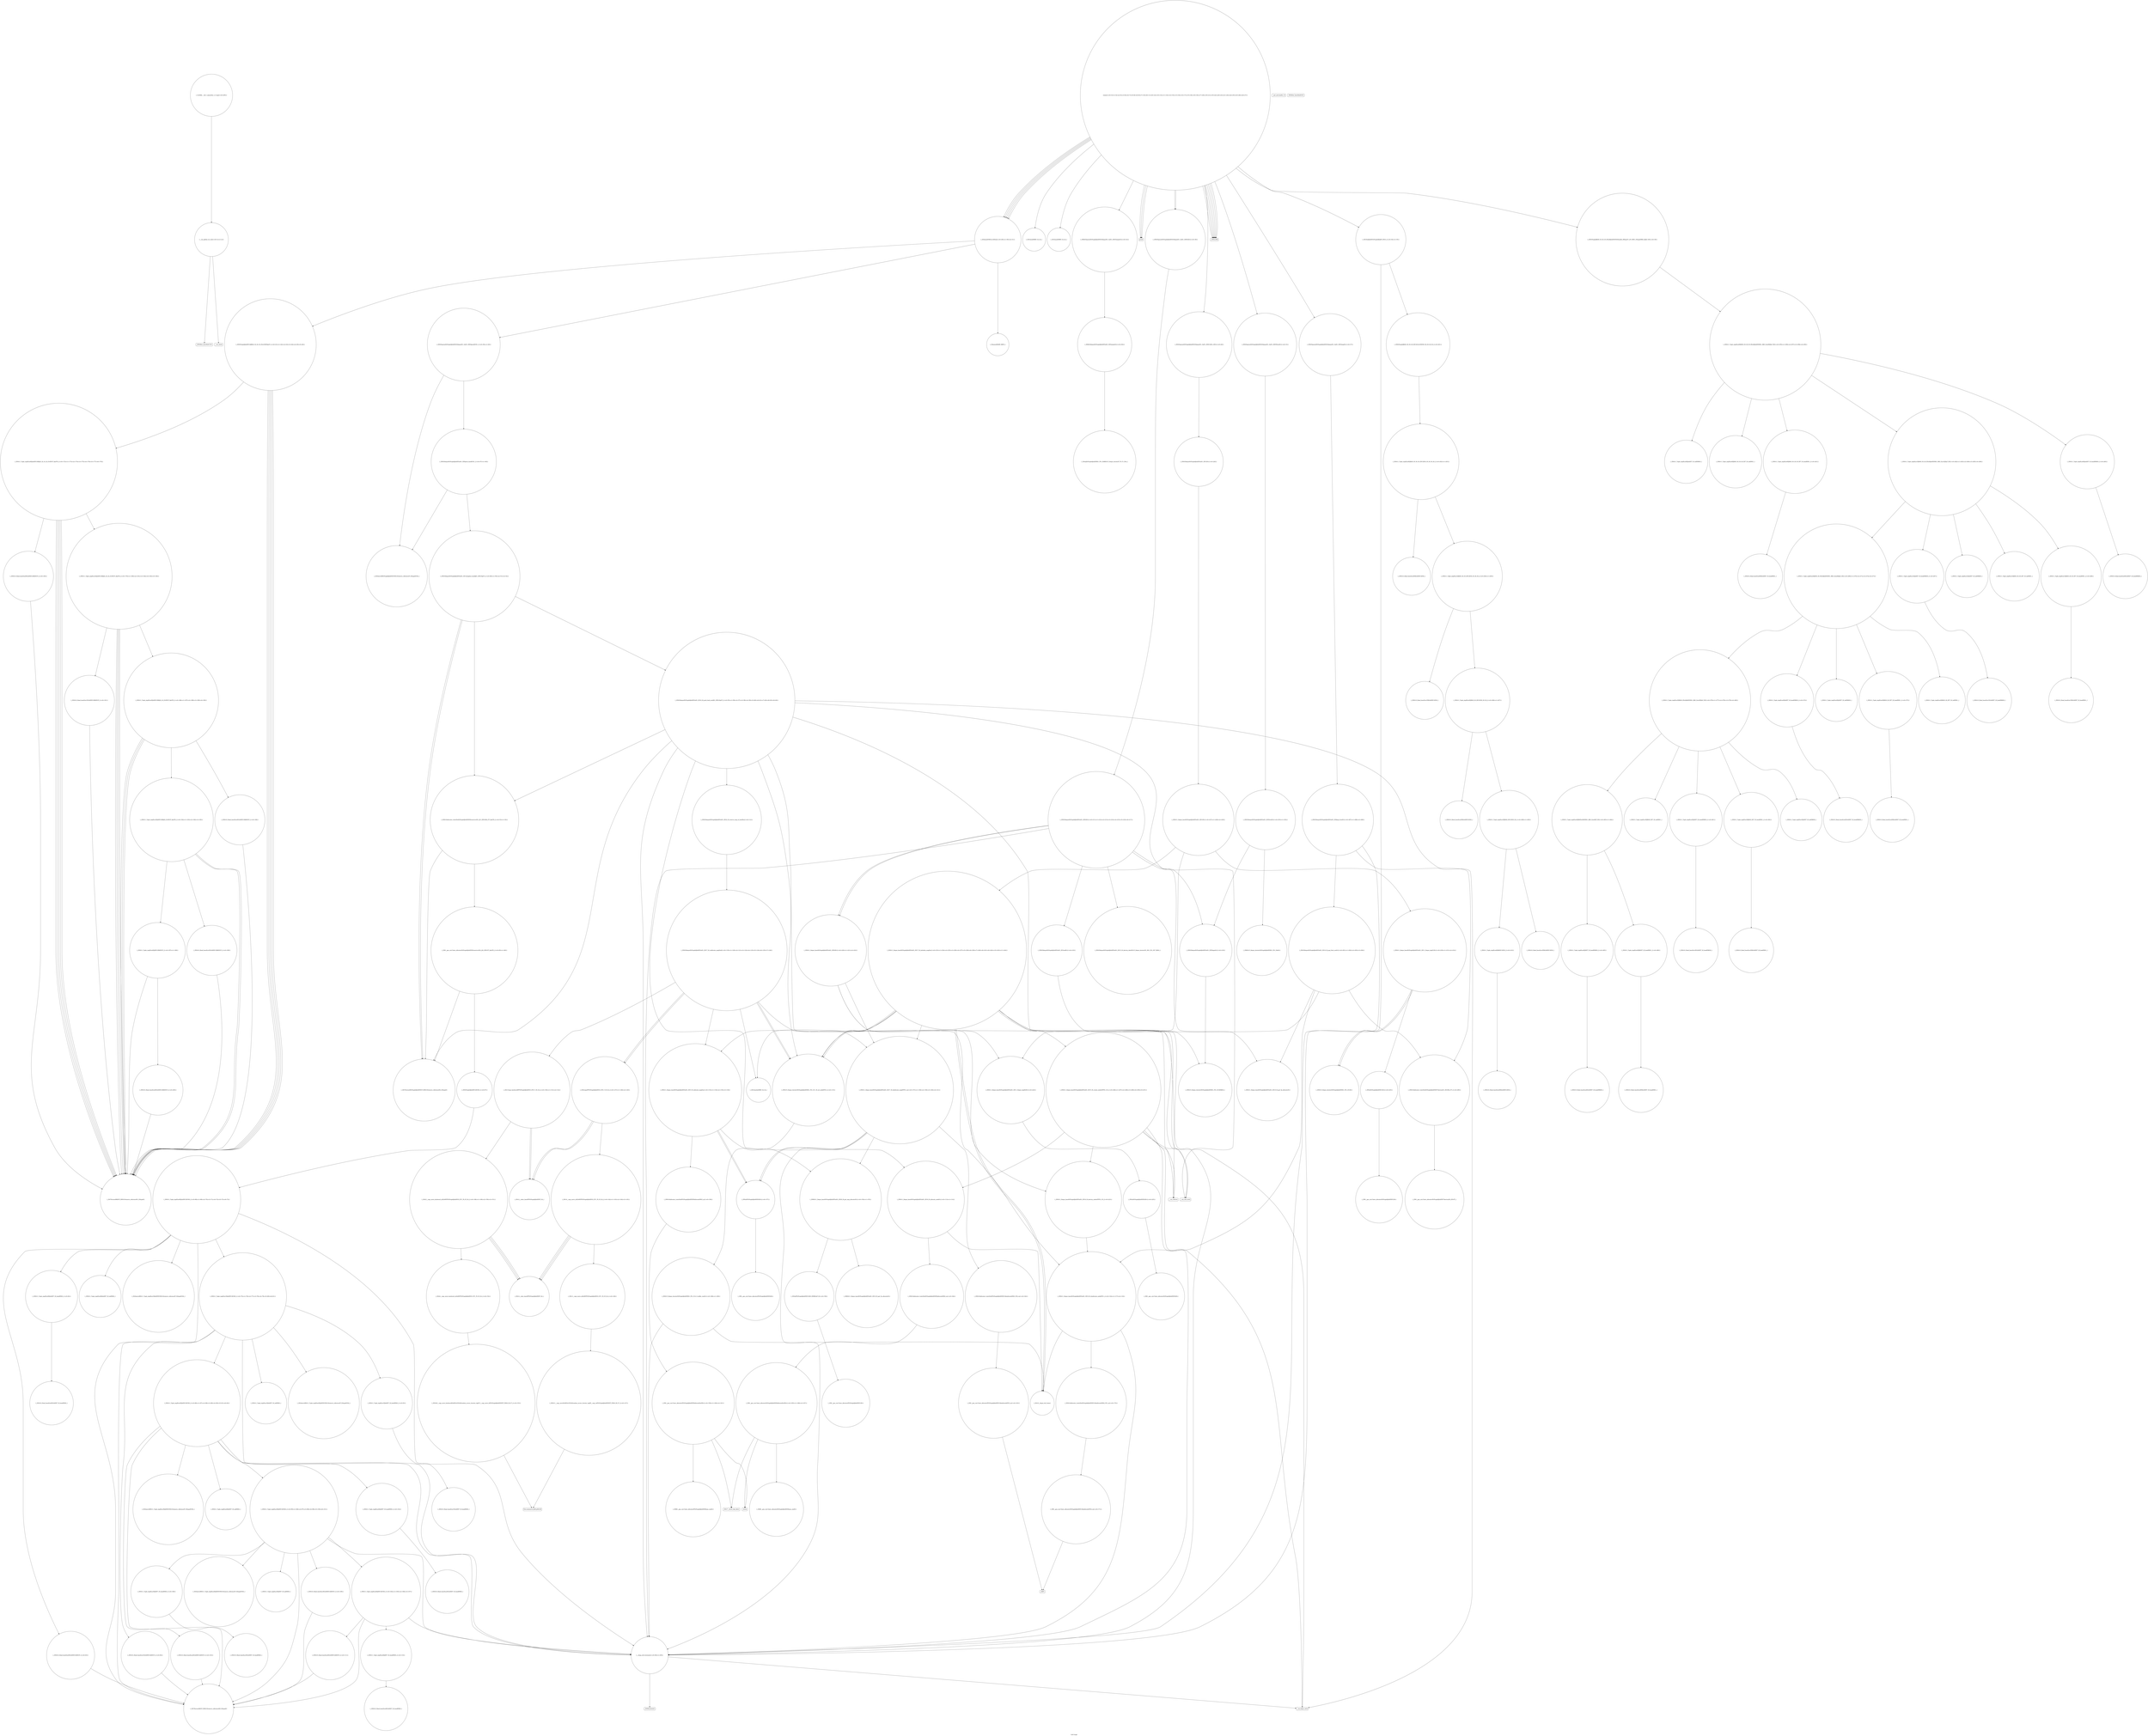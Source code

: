 digraph "Call Graph" {
	label="Call Graph";

	Node0x55a9928488d0 [shape=record,shape=circle,label="{__cxx_global_var_init|{<s0>1|<s1>2}}"];
	Node0x55a9928488d0:s0 -> Node0x55a992848950[color=black];
	Node0x55a9928488d0:s1 -> Node0x55a992bac660[color=black];
	Node0x55a992bb3ba0 [shape=record,shape=circle,label="{_ZNSt11_Tuple_implILm3EJRiS0_EE7_M_tailERS1_}"];
	Node0x55a992bb0200 [shape=record,shape=Mrecord,label="{_ZSt17__throw_bad_allocv}"];
	Node0x55a992bac860 [shape=record,shape=circle,label="{_ZZ4mainENK3$_0clEiiiii|{<s0>29|<s1>30|<s2>31}}"];
	Node0x55a992bac860:s0 -> Node0x55a992bacde0[color=black];
	Node0x55a992bac860:s1 -> Node0x55a992bacee0[color=black];
	Node0x55a992bac860:s2 -> Node0x55a992bace60[color=black];
	Node0x55a992bb3f20 [shape=record,shape=circle,label="{_ZNSt10_Head_baseILm4ERiLb0EE7_M_headERS1_}"];
	Node0x55a992badd60 [shape=record,shape=circle,label="{_ZSt16__deque_buf_sizem}"];
	Node0x55a992bacbe0 [shape=record,shape=circle,label="{_ZSt3minIiERKT_S2_S2_}"];
	Node0x55a992bae0e0 [shape=record,shape=circle,label="{_ZNSt11_Tuple_implILm0EJiiiiiEEC2IRiJS2_S2_S2_S2_EvEEOT_DpOT0_|{<s0>172|<s1>173|<s2>174|<s3>175|<s4>176|<s5>177|<s6>178}}"];
	Node0x55a992bae0e0:s0 -> Node0x55a992bae060[color=black];
	Node0x55a992bae0e0:s1 -> Node0x55a992bae060[color=black];
	Node0x55a992bae0e0:s2 -> Node0x55a992bae060[color=black];
	Node0x55a992bae0e0:s3 -> Node0x55a992bae060[color=black];
	Node0x55a992bae0e0:s4 -> Node0x55a992bae160[color=black];
	Node0x55a992bae0e0:s5 -> Node0x55a992bae060[color=black];
	Node0x55a992bae0e0:s6 -> Node0x55a992bae1e0[color=black];
	Node0x55a992bacf60 [shape=record,shape=circle,label="{_ZNSt5dequeISt5tupleIJiiiiiEESaIS1_EE9push_backEOS1_|{<s0>47|<s1>48}}"];
	Node0x55a992bacf60:s0 -> Node0x55a992bacfe0[color=black];
	Node0x55a992bacf60:s1 -> Node0x55a992bad060[color=black];
	Node0x55a992bae460 [shape=record,shape=circle,label="{_ZNSt11_Tuple_implILm4EJiEEC2IRiEEOT_|{<s0>197|<s1>198}}"];
	Node0x55a992bae460:s0 -> Node0x55a992bae060[color=black];
	Node0x55a992bae460:s1 -> Node0x55a992bae560[color=black];
	Node0x55a992bad2e0 [shape=record,shape=circle,label="{_ZNSt5tupleIJiiiiiEEC2EOS0_|{<s0>67}}"];
	Node0x55a992bad2e0:s0 -> Node0x55a992bad360[color=black];
	Node0x55a992bae7e0 [shape=record,shape=circle,label="{_ZNSt11_Tuple_implILm2EJRiS0_S0_EEC2ES0_S0_S0_|{<s0>206|<s1>207}}"];
	Node0x55a992bae7e0:s0 -> Node0x55a992bae8e0[color=black];
	Node0x55a992bae7e0:s1 -> Node0x55a992bae960[color=black];
	Node0x55a992bad660 [shape=record,shape=circle,label="{_ZNSt10_Head_baseILm0EiLb0EEC2IiEEOT_|{<s0>83}}"];
	Node0x55a992bad660:s0 -> Node0x55a992bad560[color=black];
	Node0x55a992baeb60 [shape=record,shape=circle,label="{_ZNSt5dequeISt5tupleIJiiiiiEESaIS1_EED2Ev|{<s0>211|<s1>212|<s2>213|<s3>214|<s4>215|<s5>216|<s6>217}}"];
	Node0x55a992baeb60:s0 -> Node0x55a992baec60[color=black];
	Node0x55a992baeb60:s1 -> Node0x55a992bb2520[color=black];
	Node0x55a992baeb60:s2 -> Node0x55a992bb25a0[color=black];
	Node0x55a992baeb60:s3 -> Node0x55a992baebe0[color=black];
	Node0x55a992baeb60:s4 -> Node0x55a992bb2620[color=black];
	Node0x55a992baeb60:s5 -> Node0x55a992bb2620[color=black];
	Node0x55a992baeb60:s6 -> Node0x55a992bad6e0[color=black];
	Node0x55a992bad9e0 [shape=record,shape=circle,label="{_ZNSt11_Tuple_implILm1EJiiiiEE7_M_headERS0_|{<s0>93}}"];
	Node0x55a992bad9e0:s0 -> Node0x55a992baf280[color=black];
	Node0x55a992bb2720 [shape=record,shape=circle,label="{_ZNSt11_Deque_baseISt5tupleIJiiiiiEESaIS1_EE16_M_destroy_nodesEPPS1_S5_|{<s0>223}}"];
	Node0x55a992bb2720:s0 -> Node0x55a992baf500[color=black];
	Node0x55a992baed80 [shape=record,shape=circle,label="{_ZSt4moveIRSt11_Tuple_implILm4EJiEEEONSt16remove_referenceIT_E4typeEOS4_}"];
	Node0x55a992bb2aa0 [shape=record,shape=circle,label="{_ZNSt11_Deque_baseISt5tupleIJiiiiiEESaIS1_EE17_M_initialize_mapEm|{<s0>233|<s1>234|<s2>235|<s3>236|<s4>237|<s5>238|<s6>239|<s7>240|<s8>241|<s9>242|<s10>243|<s11>244}}"];
	Node0x55a992bb2aa0:s0 -> Node0x55a992badd60[color=black];
	Node0x55a992bb2aa0:s1 -> Node0x55a992baf800[color=black];
	Node0x55a992bb2aa0:s2 -> Node0x55a992baf880[color=black];
	Node0x55a992bb2aa0:s3 -> Node0x55a992bb2ca0[color=black];
	Node0x55a992bb2aa0:s4 -> Node0x55a992bad760[color=black];
	Node0x55a992bb2aa0:s5 -> Node0x55a992baf900[color=black];
	Node0x55a992bb2aa0:s6 -> Node0x55a992baf580[color=black];
	Node0x55a992bb2aa0:s7 -> Node0x55a992baf600[color=black];
	Node0x55a992bb2aa0:s8 -> Node0x55a992baf480[color=black];
	Node0x55a992bb2aa0:s9 -> Node0x55a992baf480[color=black];
	Node0x55a992bb2aa0:s10 -> Node0x55a992badd60[color=black];
	Node0x55a992bb2aa0:s11 -> Node0x55a992bad6e0[color=black];
	Node0x55a992baf100 [shape=record,shape=circle,label="{_ZNSt10_Head_baseILm4EiLb0EE7_M_headERS0_}"];
	Node0x55a992bb2e20 [shape=record,shape=circle,label="{_ZNSt5dequeISt5tupleIJiiiiiEESaIS1_EE5frontEv|{<s0>253|<s1>254}}"];
	Node0x55a992bb2e20:s0 -> Node0x55a992baec60[color=black];
	Node0x55a992bb2e20:s1 -> Node0x55a992bb2ea0[color=black];
	Node0x55a992baf480 [shape=record,shape=circle,label="{_ZNSt15_Deque_iteratorISt5tupleIJiiiiiEERS1_PS1_E11_M_set_nodeEPS3_|{<s0>115}}"];
	Node0x55a992baf480:s0 -> Node0x55a992badee0[color=black];
	Node0x55a992bb31a0 [shape=record,shape=circle,label="{_ZNSt11_Tuple_implILm1EJRiS0_S0_S0_EEaSIJiiiiEEERS1_RKS_ILm1EJDpT_EE|{<s0>262|<s1>263|<s2>264|<s3>265|<s4>266}}"];
	Node0x55a992bb31a0:s0 -> Node0x55a992bb3320[color=black];
	Node0x55a992bb31a0:s1 -> Node0x55a992bb33a0[color=black];
	Node0x55a992bb31a0:s2 -> Node0x55a992bb3420[color=black];
	Node0x55a992bb31a0:s3 -> Node0x55a992bb34a0[color=black];
	Node0x55a992bb31a0:s4 -> Node0x55a992bb3520[color=black];
	Node0x55a992baf800 [shape=record,shape=circle,label="{_ZSt3maxImERKT_S2_S2_}"];
	Node0x55a992bb3520 [shape=record,shape=circle,label="{_ZNSt11_Tuple_implILm2EJRiS0_S0_EEaSIJiiiEEERS1_RKS_ILm2EJDpT_EE|{<s0>269|<s1>270|<s2>271|<s3>272|<s4>273}}"];
	Node0x55a992bb3520:s0 -> Node0x55a992bb36a0[color=black];
	Node0x55a992bb3520:s1 -> Node0x55a992bb3720[color=black];
	Node0x55a992bb3520:s2 -> Node0x55a992bb37a0[color=black];
	Node0x55a992bb3520:s3 -> Node0x55a992bb3820[color=black];
	Node0x55a992bb3520:s4 -> Node0x55a992bb38a0[color=black];
	Node0x55a992bafb80 [shape=record,shape=circle,label="{_ZNSt11__copy_moveILb0ELb1ESt26random_access_iterator_tagE8__copy_mIPSt5tupleIJiiiiiEEEEPT_PKS6_S9_S7_|{<s0>147}}"];
	Node0x55a992bafb80:s0 -> Node0x55a992bafc00[color=black];
	Node0x55a992bb38a0 [shape=record,shape=circle,label="{_ZNSt11_Tuple_implILm3EJRiS0_EEaSIJiiEEERS1_RKS_ILm3EJDpT_EE|{<s0>276|<s1>277|<s2>278|<s3>279|<s4>280}}"];
	Node0x55a992bb38a0:s0 -> Node0x55a992bb3a20[color=black];
	Node0x55a992bb38a0:s1 -> Node0x55a992bb3aa0[color=black];
	Node0x55a992bb38a0:s2 -> Node0x55a992bb3b20[color=black];
	Node0x55a992bb38a0:s3 -> Node0x55a992bb3ba0[color=black];
	Node0x55a992bb38a0:s4 -> Node0x55a992bb3c20[color=black];
	Node0x55a992baff00 [shape=record,shape=circle,label="{_ZNSaIPSt5tupleIJiiiiiEEED2Ev|{<s0>157}}"];
	Node0x55a992baff00:s0 -> Node0x55a992bb0300[color=black];
	Node0x55a992848950 [shape=record,shape=Mrecord,label="{_ZNSt8ios_base4InitC1Ev}"];
	Node0x55a992bb3c20 [shape=record,shape=circle,label="{_ZNSt11_Tuple_implILm4EJRiEEaSIiEERS1_RKS_ILm4EJT_EE|{<s0>283|<s1>284}}"];
	Node0x55a992bb3c20:s0 -> Node0x55a992bb3da0[color=black];
	Node0x55a992bb3c20:s1 -> Node0x55a992bb3e20[color=black];
	Node0x55a992bb0280 [shape=record,shape=Mrecord,label="{_Znwm}"];
	Node0x55a992bac8e0 [shape=record,shape=Mrecord,label="{__gxx_personality_v0}"];
	Node0x55a992bb3fa0 [shape=record,shape=circle,label="{_ZNSt5dequeISt5tupleIJiiiiiEESaIS1_EE9pop_frontEv|{<s0>287|<s1>288|<s2>289}}"];
	Node0x55a992bb3fa0:s0 -> Node0x55a992bb4020[color=black];
	Node0x55a992bb3fa0:s1 -> Node0x55a992bb40a0[color=black];
	Node0x55a992bb3fa0:s2 -> Node0x55a992bad6e0[color=black];
	Node0x55a992badde0 [shape=record,shape=circle,label="{_ZN9__gnu_cxx13new_allocatorISt5tupleIJiiiiiEEE8allocateEmPKv|{<s0>165|<s1>166|<s2>167}}"];
	Node0x55a992badde0:s0 -> Node0x55a992bade60[color=black];
	Node0x55a992badde0:s1 -> Node0x55a992bb0200[color=black];
	Node0x55a992badde0:s2 -> Node0x55a992bb0280[color=black];
	Node0x55a992bacc60 [shape=record,shape=circle,label="{_ZSt3maxIiERKT_S2_S2_}"];
	Node0x55a992bae160 [shape=record,shape=circle,label="{_ZNSt11_Tuple_implILm1EJiiiiEEC2IRiJS2_S2_S2_EvEEOT_DpOT0_|{<s0>179|<s1>180|<s2>181|<s3>182|<s4>183|<s5>184}}"];
	Node0x55a992bae160:s0 -> Node0x55a992bae060[color=black];
	Node0x55a992bae160:s1 -> Node0x55a992bae060[color=black];
	Node0x55a992bae160:s2 -> Node0x55a992bae060[color=black];
	Node0x55a992bae160:s3 -> Node0x55a992bae260[color=black];
	Node0x55a992bae160:s4 -> Node0x55a992bae060[color=black];
	Node0x55a992bae160:s5 -> Node0x55a992bae2e0[color=black];
	Node0x55a992bacfe0 [shape=record,shape=circle,label="{_ZSt4moveIRSt5tupleIJiiiiiEEEONSt16remove_referenceIT_E4typeEOS4_}"];
	Node0x55a992bae4e0 [shape=record,shape=circle,label="{_ZNSt10_Head_baseILm3EiLb0EEC2IRiEEOT_|{<s0>199}}"];
	Node0x55a992bae4e0:s0 -> Node0x55a992bae060[color=black];
	Node0x55a992bad360 [shape=record,shape=circle,label="{_ZNSt11_Tuple_implILm0EJiiiiiEEC2EOS0_|{<s0>68|<s1>69|<s2>70|<s3>71|<s4>72|<s5>73|<s6>74}}"];
	Node0x55a992bad360:s0 -> Node0x55a992bad460[color=black];
	Node0x55a992bad360:s1 -> Node0x55a992bad3e0[color=black];
	Node0x55a992bad360:s2 -> Node0x55a992bad4e0[color=black];
	Node0x55a992bad360:s3 -> Node0x55a992bad5e0[color=black];
	Node0x55a992bad360:s4 -> Node0x55a992bad560[color=black];
	Node0x55a992bad360:s5 -> Node0x55a992bad660[color=black];
	Node0x55a992bad360:s6 -> Node0x55a992bad6e0[color=black];
	Node0x55a992bae860 [shape=record,shape=circle,label="{_ZNSt10_Head_baseILm1ERiLb0EEC2ES0_}"];
	Node0x55a992bad6e0 [shape=record,shape=circle,label="{__clang_call_terminate|{<s0>84|<s1>85}}"];
	Node0x55a992bad6e0:s0 -> Node0x55a992bad760[color=black];
	Node0x55a992bad6e0:s1 -> Node0x55a992bad7e0[color=black];
	Node0x55a992baebe0 [shape=record,shape=circle,label="{_ZNSt5dequeISt5tupleIJiiiiiEESaIS1_EE15_M_destroy_dataESt15_Deque_iteratorIS1_RS1_PS1_ES7_RKS2_}"];
	Node0x55a992bada60 [shape=record,shape=circle,label="{_ZNSt10_Head_baseILm1EiLb0EEC2IiEEOT_|{<s0>94}}"];
	Node0x55a992bada60:s0 -> Node0x55a992bad560[color=black];
	Node0x55a992bb27a0 [shape=record,shape=circle,label="{_ZNSt11_Deque_baseISt5tupleIJiiiiiEESaIS1_EE11_Deque_implD2Ev|{<s0>224}}"];
	Node0x55a992bb27a0:s0 -> Node0x55a992bb2820[color=black];
	Node0x55a992baee00 [shape=record,shape=circle,label="{_ZNSt11_Tuple_implILm3EJiiEE7_M_tailERS0_}"];
	Node0x55a992bb2b20 [shape=record,shape=circle,label="{_ZNSaISt5tupleIJiiiiiEEEC2Ev|{<s0>245}}"];
	Node0x55a992bb2b20:s0 -> Node0x55a992bb2c20[color=black];
	Node0x55a992baf180 [shape=record,shape=circle,label="{_ZNSt10_Head_baseILm3EiLb0EE7_M_headERS0_}"];
	Node0x55a992bb2ea0 [shape=record,shape=circle,label="{_ZNKSt15_Deque_iteratorISt5tupleIJiiiiiEERS1_PS1_EdeEv}"];
	Node0x55a992baf500 [shape=record,shape=circle,label="{_ZNSt11_Deque_baseISt5tupleIJiiiiiEESaIS1_EE18_M_deallocate_nodeEPS1_|{<s0>116|<s1>117|<s2>118}}"];
	Node0x55a992baf500:s0 -> Node0x55a992badd60[color=black];
	Node0x55a992baf500:s1 -> Node0x55a992badf60[color=black];
	Node0x55a992baf500:s2 -> Node0x55a992bad6e0[color=black];
	Node0x55a992bb3220 [shape=record,shape=circle,label="{_ZNSt10_Head_baseILm0EiLb0EE7_M_headERKS0_}"];
	Node0x55a992baf880 [shape=record,shape=circle,label="{_ZNSt11_Deque_baseISt5tupleIJiiiiiEESaIS1_EE15_M_allocate_mapEm|{<s0>133|<s1>134|<s2>135|<s3>136}}"];
	Node0x55a992baf880:s0 -> Node0x55a992bafe00[color=black];
	Node0x55a992baf880:s1 -> Node0x55a992bafe80[color=black];
	Node0x55a992baf880:s2 -> Node0x55a992baff00[color=black];
	Node0x55a992baf880:s3 -> Node0x55a992baff00[color=black];
	Node0x55a992bb35a0 [shape=record,shape=circle,label="{_ZNSt10_Head_baseILm1EiLb0EE7_M_headERKS0_}"];
	Node0x55a992bafc00 [shape=record,shape=Mrecord,label="{llvm.memmove.p0i8.p0i8.i64}"];
	Node0x55a992bb3920 [shape=record,shape=circle,label="{_ZNSt10_Head_baseILm2EiLb0EE7_M_headERKS0_}"];
	Node0x55a992baff80 [shape=record,shape=circle,label="{_ZNKSt11_Deque_baseISt5tupleIJiiiiiEESaIS1_EE19_M_get_Tp_allocatorEv}"];
	Node0x55a992bac5e0 [shape=record,shape=Mrecord,label="{_ZNSt8ios_base4InitD1Ev}"];
	Node0x55a992bb3ca0 [shape=record,shape=circle,label="{_ZNSt10_Head_baseILm3EiLb0EE7_M_headERKS0_}"];
	Node0x55a992bb0300 [shape=record,shape=circle,label="{_ZN9__gnu_cxx13new_allocatorIPSt5tupleIJiiiiiEEED2Ev}"];
	Node0x55a992bac960 [shape=record,shape=circle,label="{_ZNKSt5queueISt5tupleIJiiiiiEESt5dequeIS1_SaIS1_EEE5emptyEv|{<s0>32}}"];
	Node0x55a992bac960:s0 -> Node0x55a992bb2d20[color=black];
	Node0x55a992bb4020 [shape=record,shape=circle,label="{_ZNSt16allocator_traitsISaISt5tupleIJiiiiiEEEE7destroyIS1_EEvRS2_PT_|{<s0>290}}"];
	Node0x55a992bb4020:s0 -> Node0x55a992bb4120[color=black];
	Node0x55a992bade60 [shape=record,shape=circle,label="{_ZNK9__gnu_cxx13new_allocatorISt5tupleIJiiiiiEEE8max_sizeEv}"];
	Node0x55a992bacce0 [shape=record,shape=Mrecord,label="{printf}"];
	Node0x55a992bae1e0 [shape=record,shape=circle,label="{_ZNSt10_Head_baseILm0EiLb0EEC2IRiEEOT_|{<s0>185}}"];
	Node0x55a992bae1e0:s0 -> Node0x55a992bae060[color=black];
	Node0x55a992bad060 [shape=record,shape=circle,label="{_ZNSt5dequeISt5tupleIJiiiiiEESaIS1_EE12emplace_backIJS1_EEEvDpOT_|{<s0>49|<s1>50|<s2>51|<s3>52}}"];
	Node0x55a992bad060:s0 -> Node0x55a992bad160[color=black];
	Node0x55a992bad060:s1 -> Node0x55a992bad0e0[color=black];
	Node0x55a992bad060:s2 -> Node0x55a992bad160[color=black];
	Node0x55a992bad060:s3 -> Node0x55a992bad1e0[color=black];
	Node0x55a992bae560 [shape=record,shape=circle,label="{_ZNSt10_Head_baseILm4EiLb0EEC2IRiEEOT_|{<s0>200}}"];
	Node0x55a992bae560:s0 -> Node0x55a992bae060[color=black];
	Node0x55a992bad3e0 [shape=record,shape=circle,label="{_ZSt4moveIRSt11_Tuple_implILm1EJiiiiEEEONSt16remove_referenceIT_E4typeEOS4_}"];
	Node0x55a992bae8e0 [shape=record,shape=circle,label="{_ZNSt11_Tuple_implILm3EJRiS0_EEC2ES0_S0_|{<s0>208|<s1>209}}"];
	Node0x55a992bae8e0:s0 -> Node0x55a992bae9e0[color=black];
	Node0x55a992bae8e0:s1 -> Node0x55a992baea60[color=black];
	Node0x55a992bad760 [shape=record,shape=Mrecord,label="{__cxa_begin_catch}"];
	Node0x55a992baec60 [shape=record,shape=circle,label="{_ZNSt5dequeISt5tupleIJiiiiiEESaIS1_EE5beginEv|{<s0>218}}"];
	Node0x55a992baec60:s0 -> Node0x55a992bb26a0[color=black];
	Node0x55a992badae0 [shape=record,shape=circle,label="{_ZSt4moveIRSt11_Tuple_implILm3EJiiEEEONSt16remove_referenceIT_E4typeEOS4_}"];
	Node0x55a992bb2820 [shape=record,shape=circle,label="{_ZNSaISt5tupleIJiiiiiEEED2Ev|{<s0>225}}"];
	Node0x55a992bb2820:s0 -> Node0x55a992bb28a0[color=black];
	Node0x55a992baee80 [shape=record,shape=circle,label="{_ZNSt11_Tuple_implILm4EJiEEC2EOS0_|{<s0>104|<s1>105|<s2>106|<s3>107}}"];
	Node0x55a992baee80:s0 -> Node0x55a992baf000[color=black];
	Node0x55a992baee80:s1 -> Node0x55a992bad560[color=black];
	Node0x55a992baee80:s2 -> Node0x55a992baf080[color=black];
	Node0x55a992baee80:s3 -> Node0x55a992bad6e0[color=black];
	Node0x55a992bb2ba0 [shape=record,shape=circle,label="{_ZNSt15_Deque_iteratorISt5tupleIJiiiiiEERS1_PS1_EC2Ev}"];
	Node0x55a992baf200 [shape=record,shape=circle,label="{_ZNSt10_Head_baseILm2EiLb0EE7_M_headERS0_}"];
	Node0x55a992bb2f20 [shape=record,shape=circle,label="{_ZNSt11_Tuple_implILm0EJRiS0_S0_S0_S0_EEaSIJiiiiiEEERS1_RKS_ILm0EJDpT_EE|{<s0>255|<s1>256|<s2>257|<s3>258|<s4>259}}"];
	Node0x55a992bb2f20:s0 -> Node0x55a992bb2fa0[color=black];
	Node0x55a992bb2f20:s1 -> Node0x55a992bb3020[color=black];
	Node0x55a992bb2f20:s2 -> Node0x55a992bb30a0[color=black];
	Node0x55a992bb2f20:s3 -> Node0x55a992bb3120[color=black];
	Node0x55a992bb2f20:s4 -> Node0x55a992bb31a0[color=black];
	Node0x55a992baf580 [shape=record,shape=Mrecord,label="{__cxa_rethrow}"];
	Node0x55a992bb32a0 [shape=record,shape=circle,label="{_ZNSt10_Head_baseILm0ERiLb0EE7_M_headERS1_}"];
	Node0x55a992baf900 [shape=record,shape=circle,label="{_ZNSt11_Deque_baseISt5tupleIJiiiiiEESaIS1_EE17_M_deallocate_mapEPPS1_m|{<s0>137|<s1>138|<s2>139|<s3>140|<s4>141}}"];
	Node0x55a992baf900:s0 -> Node0x55a992bafe00[color=black];
	Node0x55a992baf900:s1 -> Node0x55a992bb0380[color=black];
	Node0x55a992baf900:s2 -> Node0x55a992baff00[color=black];
	Node0x55a992baf900:s3 -> Node0x55a992baff00[color=black];
	Node0x55a992baf900:s4 -> Node0x55a992bad6e0[color=black];
	Node0x55a992bb3620 [shape=record,shape=circle,label="{_ZNSt10_Head_baseILm1ERiLb0EE7_M_headERS1_}"];
	Node0x55a992bafc80 [shape=record,shape=circle,label="{_ZSt23__copy_move_backward_a2ILb0EPPSt5tupleIJiiiiiEES3_ET1_T0_S5_S4_|{<s0>148|<s1>149|<s2>150|<s3>151}}"];
	Node0x55a992bafc80:s0 -> Node0x55a992bafb00[color=black];
	Node0x55a992bafc80:s1 -> Node0x55a992bafb00[color=black];
	Node0x55a992bafc80:s2 -> Node0x55a992bafb00[color=black];
	Node0x55a992bafc80:s3 -> Node0x55a992bafd00[color=black];
	Node0x55a992bb39a0 [shape=record,shape=circle,label="{_ZNSt10_Head_baseILm2ERiLb0EE7_M_headERS1_}"];
	Node0x55a992bb0000 [shape=record,shape=circle,label="{_ZNSaIPSt5tupleIJiiiiiEEEC2IS0_EERKSaIT_E|{<s0>158}}"];
	Node0x55a992bb0000:s0 -> Node0x55a992bb0080[color=black];
	Node0x55a992bac660 [shape=record,shape=Mrecord,label="{__cxa_atexit}"];
	Node0x55a992bb3d20 [shape=record,shape=circle,label="{_ZNSt10_Head_baseILm3ERiLb0EE7_M_headERS1_}"];
	Node0x55a992bb0380 [shape=record,shape=circle,label="{_ZNSt16allocator_traitsISaIPSt5tupleIJiiiiiEEEE10deallocateERS3_PS2_m|{<s0>162}}"];
	Node0x55a992bb0380:s0 -> Node0x55a992bb0400[color=black];
	Node0x55a992bac9e0 [shape=record,shape=circle,label="{_ZNSt5queueISt5tupleIJiiiiiEESt5dequeIS1_SaIS1_EEE5frontEv|{<s0>33}}"];
	Node0x55a992bac9e0:s0 -> Node0x55a992bb2e20[color=black];
	Node0x55a992bb40a0 [shape=record,shape=circle,label="{_ZNSt5dequeISt5tupleIJiiiiiEESaIS1_EE16_M_pop_front_auxEv|{<s0>291|<s1>292|<s2>293|<s3>294}}"];
	Node0x55a992bb40a0:s0 -> Node0x55a992bb25a0[color=black];
	Node0x55a992bb40a0:s1 -> Node0x55a992bb4020[color=black];
	Node0x55a992bb40a0:s2 -> Node0x55a992baf500[color=black];
	Node0x55a992bb40a0:s3 -> Node0x55a992baf480[color=black];
	Node0x55a992badee0 [shape=record,shape=circle,label="{_ZNSt15_Deque_iteratorISt5tupleIJiiiiiEERS1_PS1_E14_S_buffer_sizeEv|{<s0>168|<s1>169}}"];
	Node0x55a992badee0:s0 -> Node0x55a992badd60[color=black];
	Node0x55a992badee0:s1 -> Node0x55a992bad6e0[color=black];
	Node0x55a992bacd60 [shape=record,shape=circle,label="{_ZNSt5queueISt5tupleIJiiiiiEESt5dequeIS1_SaIS1_EEED2Ev|{<s0>38}}"];
	Node0x55a992bacd60:s0 -> Node0x55a992baeb60[color=black];
	Node0x55a992bae260 [shape=record,shape=circle,label="{_ZNSt11_Tuple_implILm2EJiiiEEC2IRiJS2_S2_EvEEOT_DpOT0_|{<s0>186|<s1>187|<s2>188|<s3>189|<s4>190}}"];
	Node0x55a992bae260:s0 -> Node0x55a992bae060[color=black];
	Node0x55a992bae260:s1 -> Node0x55a992bae060[color=black];
	Node0x55a992bae260:s2 -> Node0x55a992bae360[color=black];
	Node0x55a992bae260:s3 -> Node0x55a992bae060[color=black];
	Node0x55a992bae260:s4 -> Node0x55a992bae3e0[color=black];
	Node0x55a992bad0e0 [shape=record,shape=circle,label="{_ZNSt16allocator_traitsISaISt5tupleIJiiiiiEEEE9constructIS1_JS1_EEEvRS2_PT_DpOT0_|{<s0>53|<s1>54}}"];
	Node0x55a992bad0e0:s0 -> Node0x55a992bad160[color=black];
	Node0x55a992bad0e0:s1 -> Node0x55a992bad260[color=black];
	Node0x55a992bae5e0 [shape=record,shape=circle,label="{_ZNSt5tupleIJRiS0_S0_S0_S0_EEC2IvLb1EEES0_S0_S0_S0_S0_|{<s0>201}}"];
	Node0x55a992bae5e0:s0 -> Node0x55a992bae660[color=black];
	Node0x55a992bad460 [shape=record,shape=circle,label="{_ZNSt11_Tuple_implILm0EJiiiiiEE7_M_tailERS0_}"];
	Node0x55a992bae960 [shape=record,shape=circle,label="{_ZNSt10_Head_baseILm2ERiLb0EEC2ES0_}"];
	Node0x55a992bad7e0 [shape=record,shape=Mrecord,label="{_ZSt9terminatev}"];
	Node0x55a992bb2520 [shape=record,shape=circle,label="{_ZNSt5dequeISt5tupleIJiiiiiEESaIS1_EE3endEv|{<s0>219}}"];
	Node0x55a992bb2520:s0 -> Node0x55a992bb26a0[color=black];
	Node0x55a992badb60 [shape=record,shape=circle,label="{_ZNSt11_Tuple_implILm2EJiiiEE7_M_tailERS0_}"];
	Node0x55a992bb28a0 [shape=record,shape=circle,label="{_ZN9__gnu_cxx13new_allocatorISt5tupleIJiiiiiEEED2Ev}"];
	Node0x55a992baef00 [shape=record,shape=circle,label="{_ZNSt11_Tuple_implILm3EJiiEE7_M_headERS0_|{<s0>108}}"];
	Node0x55a992baef00:s0 -> Node0x55a992baf180[color=black];
	Node0x55a992bb2c20 [shape=record,shape=circle,label="{_ZN9__gnu_cxx13new_allocatorISt5tupleIJiiiiiEEEC2Ev}"];
	Node0x55a992baf280 [shape=record,shape=circle,label="{_ZNSt10_Head_baseILm1EiLb0EE7_M_headERS0_}"];
	Node0x55a992bb2fa0 [shape=record,shape=circle,label="{_ZNSt11_Tuple_implILm0EJiiiiiEE7_M_headERKS0_|{<s0>260}}"];
	Node0x55a992bb2fa0:s0 -> Node0x55a992bb3220[color=black];
	Node0x55a992baf600 [shape=record,shape=Mrecord,label="{__cxa_end_catch}"];
	Node0x55a992bb3320 [shape=record,shape=circle,label="{_ZNSt11_Tuple_implILm1EJiiiiEE7_M_headERKS0_|{<s0>267}}"];
	Node0x55a992bb3320:s0 -> Node0x55a992bb35a0[color=black];
	Node0x55a992baf980 [shape=record,shape=circle,label="{_ZSt14__copy_move_a2ILb0EPPSt5tupleIJiiiiiEES3_ET1_T0_S5_S4_|{<s0>142|<s1>143|<s2>144|<s3>145}}"];
	Node0x55a992baf980:s0 -> Node0x55a992bafb00[color=black];
	Node0x55a992baf980:s1 -> Node0x55a992bafb00[color=black];
	Node0x55a992baf980:s2 -> Node0x55a992bafb00[color=black];
	Node0x55a992baf980:s3 -> Node0x55a992bafa80[color=black];
	Node0x55a992bb36a0 [shape=record,shape=circle,label="{_ZNSt11_Tuple_implILm2EJiiiEE7_M_headERKS0_|{<s0>274}}"];
	Node0x55a992bb36a0:s0 -> Node0x55a992bb3920[color=black];
	Node0x55a992bafd00 [shape=record,shape=circle,label="{_ZSt22__copy_move_backward_aILb0EPPSt5tupleIJiiiiiEES3_ET1_T0_S5_S4_|{<s0>152}}"];
	Node0x55a992bafd00:s0 -> Node0x55a992bafd80[color=black];
	Node0x55a992bb3a20 [shape=record,shape=circle,label="{_ZNSt11_Tuple_implILm3EJiiEE7_M_headERKS0_|{<s0>281}}"];
	Node0x55a992bb3a20:s0 -> Node0x55a992bb3ca0[color=black];
	Node0x55a992bb0080 [shape=record,shape=circle,label="{_ZN9__gnu_cxx13new_allocatorIPSt5tupleIJiiiiiEEEC2Ev}"];
	Node0x55a992bac6e0 [shape=record,shape=circle,label="{main|{<s0>3|<s1>4|<s2>5|<s3>6|<s4>7|<s5>8|<s6>9|<s7>10|<s8>11|<s9>12|<s10>13|<s11>14|<s12>15|<s13>16|<s14>17|<s15>18|<s16>19|<s17>20|<s18>21|<s19>22|<s20>23|<s21>24|<s22>25|<s23>26|<s24>27}}"];
	Node0x55a992bac6e0:s0 -> Node0x55a992bac760[color=black];
	Node0x55a992bac6e0:s1 -> Node0x55a992bac760[color=black];
	Node0x55a992bac6e0:s2 -> Node0x55a992bac760[color=black];
	Node0x55a992bac6e0:s3 -> Node0x55a992bac760[color=black];
	Node0x55a992bac6e0:s4 -> Node0x55a992bac760[color=black];
	Node0x55a992bac6e0:s5 -> Node0x55a992bac760[color=black];
	Node0x55a992bac6e0:s6 -> Node0x55a992bac760[color=black];
	Node0x55a992bac6e0:s7 -> Node0x55a992bac7e0[color=black];
	Node0x55a992bac6e0:s8 -> Node0x55a992bac860[color=black];
	Node0x55a992bac6e0:s9 -> Node0x55a992bac960[color=black];
	Node0x55a992bac6e0:s10 -> Node0x55a992bac9e0[color=black];
	Node0x55a992bac6e0:s11 -> Node0x55a992baca60[color=black];
	Node0x55a992bac6e0:s12 -> Node0x55a992bacae0[color=black];
	Node0x55a992bac6e0:s13 -> Node0x55a992bacb60[color=black];
	Node0x55a992bac6e0:s14 -> Node0x55a992bacd60[color=black];
	Node0x55a992bac6e0:s15 -> Node0x55a992bac860[color=black];
	Node0x55a992bac6e0:s16 -> Node0x55a992bacbe0[color=black];
	Node0x55a992bac6e0:s17 -> Node0x55a992bac860[color=black];
	Node0x55a992bac6e0:s18 -> Node0x55a992bac860[color=black];
	Node0x55a992bac6e0:s19 -> Node0x55a992bacc60[color=black];
	Node0x55a992bac6e0:s20 -> Node0x55a992bac860[color=black];
	Node0x55a992bac6e0:s21 -> Node0x55a992bacce0[color=black];
	Node0x55a992bac6e0:s22 -> Node0x55a992bacce0[color=black];
	Node0x55a992bac6e0:s23 -> Node0x55a992bacce0[color=black];
	Node0x55a992bac6e0:s24 -> Node0x55a992bacd60[color=black];
	Node0x55a992bb3da0 [shape=record,shape=circle,label="{_ZNSt11_Tuple_implILm4EJiEE7_M_headERKS0_|{<s0>285}}"];
	Node0x55a992bb3da0:s0 -> Node0x55a992bb3ea0[color=black];
	Node0x55a992bb0400 [shape=record,shape=circle,label="{_ZN9__gnu_cxx13new_allocatorIPSt5tupleIJiiiiiEEE10deallocateEPS3_m|{<s0>163}}"];
	Node0x55a992bb0400:s0 -> Node0x55a992bb0480[color=black];
	Node0x55a992baca60 [shape=record,shape=circle,label="{_ZSt3tieIJiiiiiEESt5tupleIJDpRT_EES3_|{<s0>34|<s1>35}}"];
	Node0x55a992baca60:s0 -> Node0x55a992bae5e0[color=black];
	Node0x55a992baca60:s1 -> Node0x55a992bad6e0[color=black];
	Node0x55a992bb4120 [shape=record,shape=circle,label="{_ZN9__gnu_cxx13new_allocatorISt5tupleIJiiiiiEEE7destroyIS2_EEvPT_}"];
	Node0x55a992badf60 [shape=record,shape=circle,label="{_ZNSt16allocator_traitsISaISt5tupleIJiiiiiEEEE10deallocateERS2_PS1_m|{<s0>170}}"];
	Node0x55a992badf60:s0 -> Node0x55a992badfe0[color=black];
	Node0x55a992bacde0 [shape=record,shape=circle,label="{_Z4maxaIiiEbRT_RKT0_}"];
	Node0x55a992bae2e0 [shape=record,shape=circle,label="{_ZNSt10_Head_baseILm1EiLb0EEC2IRiEEOT_|{<s0>191}}"];
	Node0x55a992bae2e0:s0 -> Node0x55a992bae060[color=black];
	Node0x55a992bad160 [shape=record,shape=circle,label="{_ZSt7forwardISt5tupleIJiiiiiEEEOT_RNSt16remove_referenceIS2_E4typeE}"];
	Node0x55a992bae660 [shape=record,shape=circle,label="{_ZNSt11_Tuple_implILm0EJRiS0_S0_S0_S0_EEC2ES0_S0_S0_S0_S0_|{<s0>202|<s1>203}}"];
	Node0x55a992bae660:s0 -> Node0x55a992bae6e0[color=black];
	Node0x55a992bae660:s1 -> Node0x55a992bae760[color=black];
	Node0x55a992bad4e0 [shape=record,shape=circle,label="{_ZNSt11_Tuple_implILm1EJiiiiEEC2EOS0_|{<s0>75|<s1>76|<s2>77|<s3>78|<s4>79|<s5>80|<s6>81}}"];
	Node0x55a992bad4e0:s0 -> Node0x55a992bad8e0[color=black];
	Node0x55a992bad4e0:s1 -> Node0x55a992bad860[color=black];
	Node0x55a992bad4e0:s2 -> Node0x55a992bad960[color=black];
	Node0x55a992bad4e0:s3 -> Node0x55a992bad9e0[color=black];
	Node0x55a992bad4e0:s4 -> Node0x55a992bad560[color=black];
	Node0x55a992bad4e0:s5 -> Node0x55a992bada60[color=black];
	Node0x55a992bad4e0:s6 -> Node0x55a992bad6e0[color=black];
	Node0x55a992bae9e0 [shape=record,shape=circle,label="{_ZNSt11_Tuple_implILm4EJRiEEC2ES0_|{<s0>210}}"];
	Node0x55a992bae9e0:s0 -> Node0x55a992baeae0[color=black];
	Node0x55a992bad860 [shape=record,shape=circle,label="{_ZSt4moveIRSt11_Tuple_implILm2EJiiiEEEONSt16remove_referenceIT_E4typeEOS4_}"];
	Node0x55a992bb25a0 [shape=record,shape=circle,label="{_ZNSt11_Deque_baseISt5tupleIJiiiiiEESaIS1_EE19_M_get_Tp_allocatorEv}"];
	Node0x55a992badbe0 [shape=record,shape=circle,label="{_ZNSt11_Tuple_implILm3EJiiEEC2EOS0_|{<s0>95|<s1>96|<s2>97|<s3>98|<s4>99|<s5>100|<s6>101}}"];
	Node0x55a992badbe0:s0 -> Node0x55a992baee00[color=black];
	Node0x55a992badbe0:s1 -> Node0x55a992baed80[color=black];
	Node0x55a992badbe0:s2 -> Node0x55a992baee80[color=black];
	Node0x55a992badbe0:s3 -> Node0x55a992baef00[color=black];
	Node0x55a992badbe0:s4 -> Node0x55a992bad560[color=black];
	Node0x55a992badbe0:s5 -> Node0x55a992baef80[color=black];
	Node0x55a992badbe0:s6 -> Node0x55a992bad6e0[color=black];
	Node0x55a992bb2920 [shape=record,shape=circle,label="{_ZNSt5dequeISt5tupleIJiiiiiEESaIS1_EEC2Ev|{<s0>226}}"];
	Node0x55a992bb2920:s0 -> Node0x55a992bb29a0[color=black];
	Node0x55a992baef80 [shape=record,shape=circle,label="{_ZNSt10_Head_baseILm3EiLb0EEC2IiEEOT_|{<s0>109}}"];
	Node0x55a992baef80:s0 -> Node0x55a992bad560[color=black];
	Node0x55a992bb2ca0 [shape=record,shape=circle,label="{_ZNSt11_Deque_baseISt5tupleIJiiiiiEESaIS1_EE15_M_create_nodesEPPS1_S5_|{<s0>246|<s1>247|<s2>248|<s3>249|<s4>250|<s5>251}}"];
	Node0x55a992bb2ca0:s0 -> Node0x55a992baf400[color=black];
	Node0x55a992bb2ca0:s1 -> Node0x55a992bad760[color=black];
	Node0x55a992bb2ca0:s2 -> Node0x55a992bb2720[color=black];
	Node0x55a992bb2ca0:s3 -> Node0x55a992baf580[color=black];
	Node0x55a992bb2ca0:s4 -> Node0x55a992baf600[color=black];
	Node0x55a992bb2ca0:s5 -> Node0x55a992bad6e0[color=black];
	Node0x55a992baf300 [shape=record,shape=circle,label="{_ZNSt10_Head_baseILm0EiLb0EE7_M_headERS0_}"];
	Node0x55a992bb3020 [shape=record,shape=circle,label="{_ZNSt11_Tuple_implILm0EJRiS0_S0_S0_S0_EE7_M_headERS1_|{<s0>261}}"];
	Node0x55a992bb3020:s0 -> Node0x55a992bb32a0[color=black];
	Node0x55a992baf680 [shape=record,shape=circle,label="{_ZNSt5dequeISt5tupleIJiiiiiEESaIS1_EE17_M_reallocate_mapEmb|{<s0>119|<s1>120|<s2>121|<s3>122|<s4>123|<s5>124|<s6>125|<s7>126}}"];
	Node0x55a992baf680:s0 -> Node0x55a992baf700[color=black];
	Node0x55a992baf680:s1 -> Node0x55a992baf780[color=black];
	Node0x55a992baf680:s2 -> Node0x55a992baf800[color=black];
	Node0x55a992baf680:s3 -> Node0x55a992baf880[color=black];
	Node0x55a992baf680:s4 -> Node0x55a992baf700[color=black];
	Node0x55a992baf680:s5 -> Node0x55a992baf900[color=black];
	Node0x55a992baf680:s6 -> Node0x55a992baf480[color=black];
	Node0x55a992baf680:s7 -> Node0x55a992baf480[color=black];
	Node0x55a992bb33a0 [shape=record,shape=circle,label="{_ZNSt11_Tuple_implILm1EJRiS0_S0_S0_EE7_M_headERS1_|{<s0>268}}"];
	Node0x55a992bb33a0:s0 -> Node0x55a992bb3620[color=black];
	Node0x55a992bafa00 [shape=record,shape=circle,label="{_ZSt12__miter_baseIPPSt5tupleIJiiiiiEEET_S4_}"];
	Node0x55a992bb3720 [shape=record,shape=circle,label="{_ZNSt11_Tuple_implILm2EJRiS0_S0_EE7_M_headERS1_|{<s0>275}}"];
	Node0x55a992bb3720:s0 -> Node0x55a992bb39a0[color=black];
	Node0x55a992bafd80 [shape=record,shape=circle,label="{_ZNSt20__copy_move_backwardILb0ELb1ESt26random_access_iterator_tagE13__copy_move_bIPSt5tupleIJiiiiiEEEEPT_PKS6_S9_S7_|{<s0>153}}"];
	Node0x55a992bafd80:s0 -> Node0x55a992bafc00[color=black];
	Node0x55a992bb3aa0 [shape=record,shape=circle,label="{_ZNSt11_Tuple_implILm3EJRiS0_EE7_M_headERS1_|{<s0>282}}"];
	Node0x55a992bb3aa0:s0 -> Node0x55a992bb3d20[color=black];
	Node0x55a992bb0100 [shape=record,shape=circle,label="{_ZN9__gnu_cxx13new_allocatorIPSt5tupleIJiiiiiEEE8allocateEmPKv|{<s0>159|<s1>160|<s2>161}}"];
	Node0x55a992bb0100:s0 -> Node0x55a992bb0180[color=black];
	Node0x55a992bb0100:s1 -> Node0x55a992bb0200[color=black];
	Node0x55a992bb0100:s2 -> Node0x55a992bb0280[color=black];
	Node0x55a992bac760 [shape=record,shape=Mrecord,label="{_ZNSirsERi}"];
	Node0x55a992bb3e20 [shape=record,shape=circle,label="{_ZNSt11_Tuple_implILm4EJRiEE7_M_headERS1_|{<s0>286}}"];
	Node0x55a992bb3e20:s0 -> Node0x55a992bb3f20[color=black];
	Node0x55a992bb0480 [shape=record,shape=Mrecord,label="{_ZdlPv}"];
	Node0x55a992bacae0 [shape=record,shape=circle,label="{_ZNSt5tupleIJRiS0_S0_S0_S0_EEaSIJiiiiiEEENSt9enable_ifIXeqsZT_sZT_ERS1_E4typeERKS_IJDpT_EE|{<s0>36}}"];
	Node0x55a992bacae0:s0 -> Node0x55a992bb2f20[color=black];
	Node0x55a992bb41a0 [shape=record,shape=circle,label="{_GLOBAL__sub_I_spnautilus_2_0.cpp|{<s0>295}}"];
	Node0x55a992bb41a0:s0 -> Node0x55a9928488d0[color=black];
	Node0x55a992badfe0 [shape=record,shape=circle,label="{_ZN9__gnu_cxx13new_allocatorISt5tupleIJiiiiiEEE10deallocateEPS2_m|{<s0>171}}"];
	Node0x55a992badfe0:s0 -> Node0x55a992bb0480[color=black];
	Node0x55a992bace60 [shape=record,shape=circle,label="{_ZNSt5queueISt5tupleIJiiiiiEESt5dequeIS1_SaIS1_EEE4pushEOS1_|{<s0>39|<s1>40}}"];
	Node0x55a992bace60:s0 -> Node0x55a992bacfe0[color=black];
	Node0x55a992bace60:s1 -> Node0x55a992bacf60[color=black];
	Node0x55a992bae360 [shape=record,shape=circle,label="{_ZNSt11_Tuple_implILm3EJiiEEC2IRiJS2_EvEEOT_DpOT0_|{<s0>192|<s1>193|<s2>194|<s3>195}}"];
	Node0x55a992bae360:s0 -> Node0x55a992bae060[color=black];
	Node0x55a992bae360:s1 -> Node0x55a992bae460[color=black];
	Node0x55a992bae360:s2 -> Node0x55a992bae060[color=black];
	Node0x55a992bae360:s3 -> Node0x55a992bae4e0[color=black];
	Node0x55a992bad1e0 [shape=record,shape=circle,label="{_ZNSt5dequeISt5tupleIJiiiiiEESaIS1_EE16_M_push_back_auxIJS1_EEEvDpOT_|{<s0>55|<s1>56|<s2>57|<s3>58|<s4>59|<s5>60|<s6>61|<s7>62|<s8>63|<s9>64}}"];
	Node0x55a992bad1e0:s0 -> Node0x55a992baf380[color=black];
	Node0x55a992bad1e0:s1 -> Node0x55a992baf400[color=black];
	Node0x55a992bad1e0:s2 -> Node0x55a992bad160[color=black];
	Node0x55a992bad1e0:s3 -> Node0x55a992bad0e0[color=black];
	Node0x55a992bad1e0:s4 -> Node0x55a992baf480[color=black];
	Node0x55a992bad1e0:s5 -> Node0x55a992bad760[color=black];
	Node0x55a992bad1e0:s6 -> Node0x55a992baf500[color=black];
	Node0x55a992bad1e0:s7 -> Node0x55a992baf580[color=black];
	Node0x55a992bad1e0:s8 -> Node0x55a992baf600[color=black];
	Node0x55a992bad1e0:s9 -> Node0x55a992bad6e0[color=black];
	Node0x55a992bae6e0 [shape=record,shape=circle,label="{_ZNSt11_Tuple_implILm1EJRiS0_S0_S0_EEC2ES0_S0_S0_S0_|{<s0>204|<s1>205}}"];
	Node0x55a992bae6e0:s0 -> Node0x55a992bae7e0[color=black];
	Node0x55a992bae6e0:s1 -> Node0x55a992bae860[color=black];
	Node0x55a992bad560 [shape=record,shape=circle,label="{_ZSt7forwardIiEOT_RNSt16remove_referenceIS0_E4typeE}"];
	Node0x55a992baea60 [shape=record,shape=circle,label="{_ZNSt10_Head_baseILm3ERiLb0EEC2ES0_}"];
	Node0x55a992bad8e0 [shape=record,shape=circle,label="{_ZNSt11_Tuple_implILm1EJiiiiEE7_M_tailERS0_}"];
	Node0x55a992bb2620 [shape=record,shape=circle,label="{_ZNSt11_Deque_baseISt5tupleIJiiiiiEESaIS1_EED2Ev|{<s0>220|<s1>221|<s2>222}}"];
	Node0x55a992bb2620:s0 -> Node0x55a992bb2720[color=black];
	Node0x55a992bb2620:s1 -> Node0x55a992baf900[color=black];
	Node0x55a992bb2620:s2 -> Node0x55a992bb27a0[color=black];
	Node0x55a992badc60 [shape=record,shape=circle,label="{_ZNSt11_Tuple_implILm2EJiiiEE7_M_headERS0_|{<s0>102}}"];
	Node0x55a992badc60:s0 -> Node0x55a992baf200[color=black];
	Node0x55a992bb29a0 [shape=record,shape=circle,label="{_ZNSt11_Deque_baseISt5tupleIJiiiiiEESaIS1_EEC2Ev|{<s0>227|<s1>228|<s2>229}}"];
	Node0x55a992bb29a0:s0 -> Node0x55a992bb2a20[color=black];
	Node0x55a992bb29a0:s1 -> Node0x55a992bb2aa0[color=black];
	Node0x55a992bb29a0:s2 -> Node0x55a992bb27a0[color=black];
	Node0x55a992baf000 [shape=record,shape=circle,label="{_ZNSt11_Tuple_implILm4EJiEE7_M_headERS0_|{<s0>110}}"];
	Node0x55a992baf000:s0 -> Node0x55a992baf100[color=black];
	Node0x55a992bb2d20 [shape=record,shape=circle,label="{_ZNKSt5dequeISt5tupleIJiiiiiEESaIS1_EE5emptyEv|{<s0>252}}"];
	Node0x55a992bb2d20:s0 -> Node0x55a992bb2da0[color=black];
	Node0x55a992baf380 [shape=record,shape=circle,label="{_ZNSt5dequeISt5tupleIJiiiiiEESaIS1_EE22_M_reserve_map_at_backEm|{<s0>112}}"];
	Node0x55a992baf380:s0 -> Node0x55a992baf680[color=black];
	Node0x55a992bb30a0 [shape=record,shape=circle,label="{_ZNSt11_Tuple_implILm0EJiiiiiEE7_M_tailERKS0_}"];
	Node0x55a992baf700 [shape=record,shape=circle,label="{_ZSt4copyIPPSt5tupleIJiiiiiEES3_ET0_T_S5_S4_|{<s0>127|<s1>128|<s2>129}}"];
	Node0x55a992baf700:s0 -> Node0x55a992bafa00[color=black];
	Node0x55a992baf700:s1 -> Node0x55a992bafa00[color=black];
	Node0x55a992baf700:s2 -> Node0x55a992baf980[color=black];
	Node0x55a992bb3420 [shape=record,shape=circle,label="{_ZNSt11_Tuple_implILm1EJiiiiEE7_M_tailERKS0_}"];
	Node0x55a992bafa80 [shape=record,shape=circle,label="{_ZSt13__copy_move_aILb0EPPSt5tupleIJiiiiiEES3_ET1_T0_S5_S4_|{<s0>146}}"];
	Node0x55a992bafa80:s0 -> Node0x55a992bafb80[color=black];
	Node0x55a992bb37a0 [shape=record,shape=circle,label="{_ZNSt11_Tuple_implILm2EJiiiEE7_M_tailERKS0_}"];
	Node0x55a992bafe00 [shape=record,shape=circle,label="{_ZNKSt11_Deque_baseISt5tupleIJiiiiiEESaIS1_EE20_M_get_map_allocatorEv|{<s0>154|<s1>155}}"];
	Node0x55a992bafe00:s0 -> Node0x55a992baff80[color=black];
	Node0x55a992bafe00:s1 -> Node0x55a992bb0000[color=black];
	Node0x55a992bb3b20 [shape=record,shape=circle,label="{_ZNSt11_Tuple_implILm3EJiiEE7_M_tailERKS0_}"];
	Node0x55a992bb0180 [shape=record,shape=circle,label="{_ZNK9__gnu_cxx13new_allocatorIPSt5tupleIJiiiiiEEE8max_sizeEv}"];
	Node0x55a992bac7e0 [shape=record,shape=circle,label="{_ZNSt5queueISt5tupleIJiiiiiEESt5dequeIS1_SaIS1_EEEC2IS4_vEEv|{<s0>28}}"];
	Node0x55a992bac7e0:s0 -> Node0x55a992bb2920[color=black];
	Node0x55a992bb3ea0 [shape=record,shape=circle,label="{_ZNSt10_Head_baseILm4EiLb0EE7_M_headERKS0_}"];
	Node0x55a992badce0 [shape=record,shape=circle,label="{_ZNSt16allocator_traitsISaISt5tupleIJiiiiiEEEE8allocateERS2_m|{<s0>164}}"];
	Node0x55a992badce0:s0 -> Node0x55a992badde0[color=black];
	Node0x55a992bacb60 [shape=record,shape=circle,label="{_ZNSt5queueISt5tupleIJiiiiiEESt5dequeIS1_SaIS1_EEE3popEv|{<s0>37}}"];
	Node0x55a992bacb60:s0 -> Node0x55a992bb3fa0[color=black];
	Node0x55a992bae060 [shape=record,shape=circle,label="{_ZSt7forwardIRiEOT_RNSt16remove_referenceIS1_E4typeE}"];
	Node0x55a992bacee0 [shape=record,shape=circle,label="{_ZNSt5tupleIJiiiiiEEC2IJRiS2_S2_S2_S2_ELb1EEEDpOT_|{<s0>41|<s1>42|<s2>43|<s3>44|<s4>45|<s5>46}}"];
	Node0x55a992bacee0:s0 -> Node0x55a992bae060[color=black];
	Node0x55a992bacee0:s1 -> Node0x55a992bae060[color=black];
	Node0x55a992bacee0:s2 -> Node0x55a992bae060[color=black];
	Node0x55a992bacee0:s3 -> Node0x55a992bae060[color=black];
	Node0x55a992bacee0:s4 -> Node0x55a992bae060[color=black];
	Node0x55a992bacee0:s5 -> Node0x55a992bae0e0[color=black];
	Node0x55a992bae3e0 [shape=record,shape=circle,label="{_ZNSt10_Head_baseILm2EiLb0EEC2IRiEEOT_|{<s0>196}}"];
	Node0x55a992bae3e0:s0 -> Node0x55a992bae060[color=black];
	Node0x55a992bad260 [shape=record,shape=circle,label="{_ZN9__gnu_cxx13new_allocatorISt5tupleIJiiiiiEEE9constructIS2_JS2_EEEvPT_DpOT0_|{<s0>65|<s1>66}}"];
	Node0x55a992bad260:s0 -> Node0x55a992bad160[color=black];
	Node0x55a992bad260:s1 -> Node0x55a992bad2e0[color=black];
	Node0x55a992bae760 [shape=record,shape=circle,label="{_ZNSt10_Head_baseILm0ERiLb0EEC2ES0_}"];
	Node0x55a992bad5e0 [shape=record,shape=circle,label="{_ZNSt11_Tuple_implILm0EJiiiiiEE7_M_headERS0_|{<s0>82}}"];
	Node0x55a992bad5e0:s0 -> Node0x55a992baf300[color=black];
	Node0x55a992baeae0 [shape=record,shape=circle,label="{_ZNSt10_Head_baseILm4ERiLb0EEC2ES0_}"];
	Node0x55a992bad960 [shape=record,shape=circle,label="{_ZNSt11_Tuple_implILm2EJiiiEEC2EOS0_|{<s0>86|<s1>87|<s2>88|<s3>89|<s4>90|<s5>91|<s6>92}}"];
	Node0x55a992bad960:s0 -> Node0x55a992badb60[color=black];
	Node0x55a992bad960:s1 -> Node0x55a992badae0[color=black];
	Node0x55a992bad960:s2 -> Node0x55a992badbe0[color=black];
	Node0x55a992bad960:s3 -> Node0x55a992badc60[color=black];
	Node0x55a992bad960:s4 -> Node0x55a992bad560[color=black];
	Node0x55a992bad960:s5 -> Node0x55a992baed00[color=black];
	Node0x55a992bad960:s6 -> Node0x55a992bad6e0[color=black];
	Node0x55a992bb26a0 [shape=record,shape=circle,label="{_ZNSt15_Deque_iteratorISt5tupleIJiiiiiEERS1_PS1_EC2ERKS4_}"];
	Node0x55a992baed00 [shape=record,shape=circle,label="{_ZNSt10_Head_baseILm2EiLb0EEC2IiEEOT_|{<s0>103}}"];
	Node0x55a992baed00:s0 -> Node0x55a992bad560[color=black];
	Node0x55a992bb2a20 [shape=record,shape=circle,label="{_ZNSt11_Deque_baseISt5tupleIJiiiiiEESaIS1_EE11_Deque_implC2Ev|{<s0>230|<s1>231|<s2>232}}"];
	Node0x55a992bb2a20:s0 -> Node0x55a992bb2b20[color=black];
	Node0x55a992bb2a20:s1 -> Node0x55a992bb2ba0[color=black];
	Node0x55a992bb2a20:s2 -> Node0x55a992bb2ba0[color=black];
	Node0x55a992baf080 [shape=record,shape=circle,label="{_ZNSt10_Head_baseILm4EiLb0EEC2IiEEOT_|{<s0>111}}"];
	Node0x55a992baf080:s0 -> Node0x55a992bad560[color=black];
	Node0x55a992bb2da0 [shape=record,shape=circle,label="{_ZSteqISt5tupleIJiiiiiEERS1_PS1_EbRKSt15_Deque_iteratorIT_T0_T1_ESA_}"];
	Node0x55a992baf400 [shape=record,shape=circle,label="{_ZNSt11_Deque_baseISt5tupleIJiiiiiEESaIS1_EE16_M_allocate_nodeEv|{<s0>113|<s1>114}}"];
	Node0x55a992baf400:s0 -> Node0x55a992badd60[color=black];
	Node0x55a992baf400:s1 -> Node0x55a992badce0[color=black];
	Node0x55a992bb3120 [shape=record,shape=circle,label="{_ZNSt11_Tuple_implILm0EJRiS0_S0_S0_S0_EE7_M_tailERS1_}"];
	Node0x55a992baf780 [shape=record,shape=circle,label="{_ZSt13copy_backwardIPPSt5tupleIJiiiiiEES3_ET0_T_S5_S4_|{<s0>130|<s1>131|<s2>132}}"];
	Node0x55a992baf780:s0 -> Node0x55a992bafa00[color=black];
	Node0x55a992baf780:s1 -> Node0x55a992bafa00[color=black];
	Node0x55a992baf780:s2 -> Node0x55a992bafc80[color=black];
	Node0x55a992bb34a0 [shape=record,shape=circle,label="{_ZNSt11_Tuple_implILm1EJRiS0_S0_S0_EE7_M_tailERS1_}"];
	Node0x55a992bafb00 [shape=record,shape=circle,label="{_ZSt12__niter_baseIPPSt5tupleIJiiiiiEEET_S4_}"];
	Node0x55a992bb3820 [shape=record,shape=circle,label="{_ZNSt11_Tuple_implILm2EJRiS0_S0_EE7_M_tailERS1_}"];
	Node0x55a992bafe80 [shape=record,shape=circle,label="{_ZNSt16allocator_traitsISaIPSt5tupleIJiiiiiEEEE8allocateERS3_m|{<s0>156}}"];
	Node0x55a992bafe80:s0 -> Node0x55a992bb0100[color=black];
}
